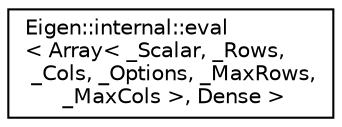 digraph "Graphical Class Hierarchy"
{
  edge [fontname="Helvetica",fontsize="10",labelfontname="Helvetica",labelfontsize="10"];
  node [fontname="Helvetica",fontsize="10",shape=record];
  rankdir="LR";
  Node1 [label="Eigen::internal::eval\l\< Array\< _Scalar, _Rows,\l _Cols, _Options, _MaxRows,\l _MaxCols \>, Dense \>",height=0.2,width=0.4,color="black", fillcolor="white", style="filled",URL="$struct_eigen_1_1internal_1_1eval_3_01_array_3_01___scalar_00_01___rows_00_01___cols_00_01___optifb38e4e42f3aa82ee965fe5a912f110a.html"];
}
